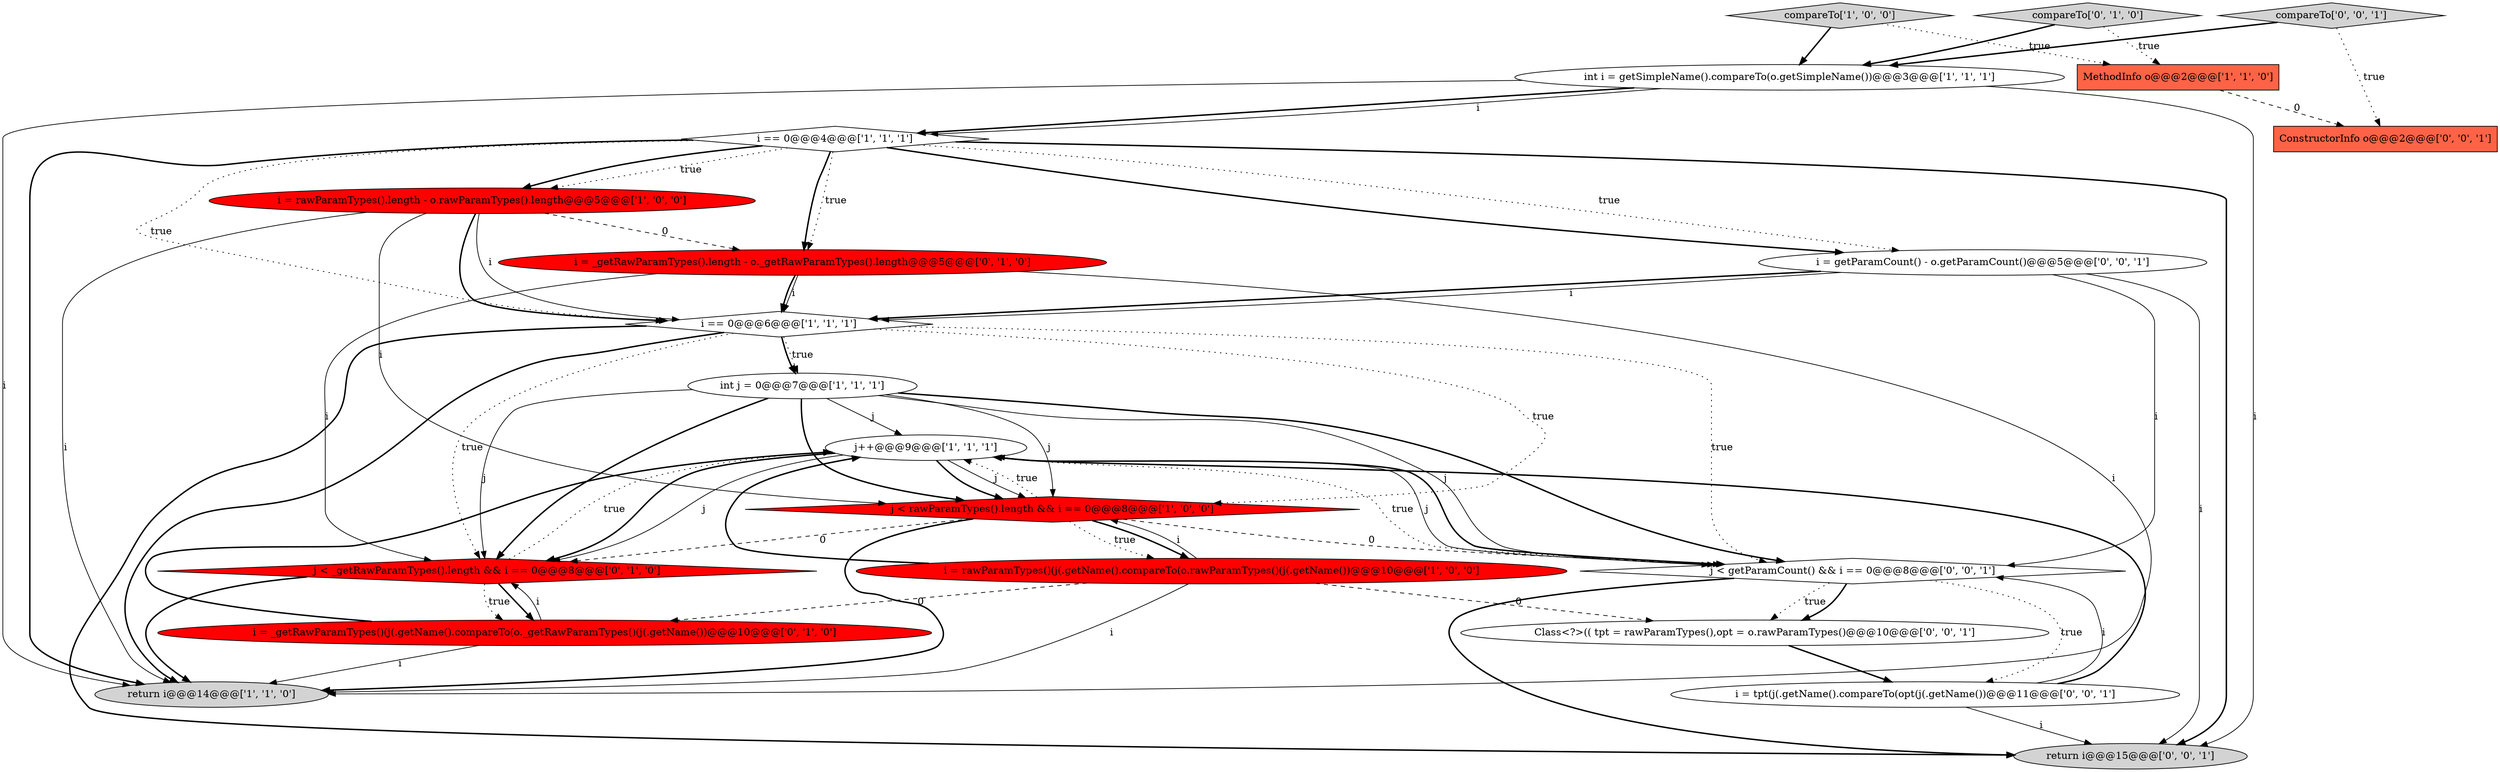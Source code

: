 digraph {
13 [style = filled, label = "i = _getRawParamTypes().length - o._getRawParamTypes().length@@@5@@@['0', '1', '0']", fillcolor = red, shape = ellipse image = "AAA1AAABBB2BBB"];
5 [style = filled, label = "compareTo['1', '0', '0']", fillcolor = lightgray, shape = diamond image = "AAA0AAABBB1BBB"];
7 [style = filled, label = "j++@@@9@@@['1', '1', '1']", fillcolor = white, shape = ellipse image = "AAA0AAABBB1BBB"];
3 [style = filled, label = "i = rawParamTypes().length - o.rawParamTypes().length@@@5@@@['1', '0', '0']", fillcolor = red, shape = ellipse image = "AAA1AAABBB1BBB"];
20 [style = filled, label = "i = getParamCount() - o.getParamCount()@@@5@@@['0', '0', '1']", fillcolor = white, shape = ellipse image = "AAA0AAABBB3BBB"];
9 [style = filled, label = "i == 0@@@6@@@['1', '1', '1']", fillcolor = white, shape = diamond image = "AAA0AAABBB1BBB"];
21 [style = filled, label = "Class<?>(( tpt = rawParamTypes(),opt = o.rawParamTypes()@@@10@@@['0', '0', '1']", fillcolor = white, shape = ellipse image = "AAA0AAABBB3BBB"];
11 [style = filled, label = "compareTo['0', '1', '0']", fillcolor = lightgray, shape = diamond image = "AAA0AAABBB2BBB"];
2 [style = filled, label = "MethodInfo o@@@2@@@['1', '1', '0']", fillcolor = tomato, shape = box image = "AAA0AAABBB1BBB"];
1 [style = filled, label = "int j = 0@@@7@@@['1', '1', '1']", fillcolor = white, shape = ellipse image = "AAA0AAABBB1BBB"];
14 [style = filled, label = "j < _getRawParamTypes().length && i == 0@@@8@@@['0', '1', '0']", fillcolor = red, shape = diamond image = "AAA1AAABBB2BBB"];
15 [style = filled, label = "ConstructorInfo o@@@2@@@['0', '0', '1']", fillcolor = tomato, shape = box image = "AAA0AAABBB3BBB"];
17 [style = filled, label = "compareTo['0', '0', '1']", fillcolor = lightgray, shape = diamond image = "AAA0AAABBB3BBB"];
12 [style = filled, label = "i = _getRawParamTypes()(j(.getName().compareTo(o._getRawParamTypes()(j(.getName())@@@10@@@['0', '1', '0']", fillcolor = red, shape = ellipse image = "AAA1AAABBB2BBB"];
18 [style = filled, label = "return i@@@15@@@['0', '0', '1']", fillcolor = lightgray, shape = ellipse image = "AAA0AAABBB3BBB"];
10 [style = filled, label = "j < rawParamTypes().length && i == 0@@@8@@@['1', '0', '0']", fillcolor = red, shape = diamond image = "AAA1AAABBB1BBB"];
8 [style = filled, label = "i = rawParamTypes()(j(.getName().compareTo(o.rawParamTypes()(j(.getName())@@@10@@@['1', '0', '0']", fillcolor = red, shape = ellipse image = "AAA1AAABBB1BBB"];
0 [style = filled, label = "i == 0@@@4@@@['1', '1', '1']", fillcolor = white, shape = diamond image = "AAA0AAABBB1BBB"];
16 [style = filled, label = "i = tpt(j(.getName().compareTo(opt(j(.getName())@@@11@@@['0', '0', '1']", fillcolor = white, shape = ellipse image = "AAA0AAABBB3BBB"];
4 [style = filled, label = "return i@@@14@@@['1', '1', '0']", fillcolor = lightgray, shape = ellipse image = "AAA0AAABBB1BBB"];
6 [style = filled, label = "int i = getSimpleName().compareTo(o.getSimpleName())@@@3@@@['1', '1', '1']", fillcolor = white, shape = ellipse image = "AAA0AAABBB1BBB"];
19 [style = filled, label = "j < getParamCount() && i == 0@@@8@@@['0', '0', '1']", fillcolor = white, shape = diamond image = "AAA0AAABBB3BBB"];
0->3 [style = bold, label=""];
10->8 [style = dotted, label="true"];
13->9 [style = solid, label="i"];
19->18 [style = bold, label=""];
6->4 [style = solid, label="i"];
0->13 [style = dotted, label="true"];
0->13 [style = bold, label=""];
14->12 [style = dotted, label="true"];
20->9 [style = bold, label=""];
7->10 [style = bold, label=""];
17->6 [style = bold, label=""];
10->19 [style = dashed, label="0"];
9->4 [style = bold, label=""];
11->6 [style = bold, label=""];
16->7 [style = bold, label=""];
0->20 [style = dotted, label="true"];
8->12 [style = dashed, label="0"];
6->0 [style = bold, label=""];
19->21 [style = dotted, label="true"];
16->18 [style = solid, label="i"];
13->4 [style = solid, label="i"];
7->19 [style = solid, label="j"];
20->19 [style = solid, label="i"];
19->7 [style = dotted, label="true"];
3->13 [style = dashed, label="0"];
8->21 [style = dashed, label="0"];
12->7 [style = bold, label=""];
9->14 [style = dotted, label="true"];
8->7 [style = bold, label=""];
3->4 [style = solid, label="i"];
6->0 [style = solid, label="i"];
7->14 [style = bold, label=""];
20->18 [style = solid, label="i"];
2->15 [style = dashed, label="0"];
6->18 [style = solid, label="i"];
1->19 [style = solid, label="j"];
3->10 [style = solid, label="i"];
3->9 [style = bold, label=""];
1->7 [style = solid, label="j"];
3->9 [style = solid, label="i"];
16->19 [style = solid, label="i"];
7->14 [style = solid, label="j"];
11->2 [style = dotted, label="true"];
9->18 [style = bold, label=""];
9->19 [style = dotted, label="true"];
5->6 [style = bold, label=""];
12->14 [style = solid, label="i"];
10->8 [style = bold, label=""];
17->15 [style = dotted, label="true"];
1->14 [style = solid, label="j"];
7->10 [style = solid, label="j"];
0->4 [style = bold, label=""];
12->4 [style = solid, label="i"];
14->12 [style = bold, label=""];
8->10 [style = solid, label="i"];
14->7 [style = dotted, label="true"];
1->10 [style = solid, label="j"];
9->1 [style = dotted, label="true"];
19->16 [style = dotted, label="true"];
10->4 [style = bold, label=""];
21->16 [style = bold, label=""];
0->18 [style = bold, label=""];
0->20 [style = bold, label=""];
13->14 [style = solid, label="i"];
1->14 [style = bold, label=""];
13->9 [style = bold, label=""];
0->3 [style = dotted, label="true"];
9->1 [style = bold, label=""];
1->19 [style = bold, label=""];
1->10 [style = bold, label=""];
9->10 [style = dotted, label="true"];
7->19 [style = bold, label=""];
0->9 [style = dotted, label="true"];
8->4 [style = solid, label="i"];
10->7 [style = dotted, label="true"];
20->9 [style = solid, label="i"];
10->14 [style = dashed, label="0"];
5->2 [style = dotted, label="true"];
14->4 [style = bold, label=""];
19->21 [style = bold, label=""];
}

